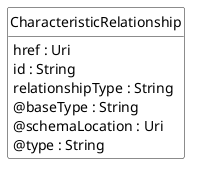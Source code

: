 @startuml
hide circle
hide methods
hide stereotype
show <<Enumeration>> stereotype
skinparam class {
   BackgroundColor<<Enumeration>> #E6F5F7
   BackgroundColor<<Ref>> #FFFFE0
   BackgroundColor<<Pivot>> #FFFFFFF
   BackgroundColor<<SimpleType>> #E2F0DA
   BackgroundColor #FCF2E3
}

class CharacteristicRelationship <<Pivot>> {
    href : Uri
    id : String
    relationshipType : String
    @baseType : String
    @schemaLocation : Uri
    @type : String
}


@enduml